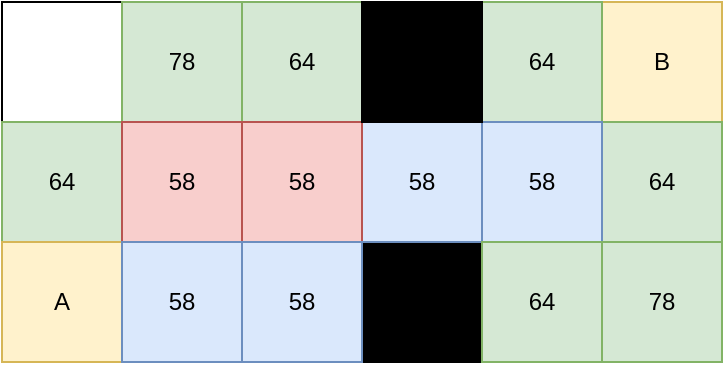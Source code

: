 <mxfile version="14.0.1" type="github">
  <diagram id="WG4QoraHiiLLyt8BlyPx" name="Page-1">
    <mxGraphModel dx="824" dy="453" grid="1" gridSize="10" guides="1" tooltips="1" connect="1" arrows="1" fold="1" page="1" pageScale="1" pageWidth="827" pageHeight="1169" math="0" shadow="0">
      <root>
        <mxCell id="0" />
        <mxCell id="1" parent="0" />
        <mxCell id="RaWM7hHFEuQszaUXWWl6-1" value="" style="rounded=0;whiteSpace=wrap;html=1;" vertex="1" parent="1">
          <mxGeometry x="210" y="460" width="60" height="60" as="geometry" />
        </mxCell>
        <mxCell id="RaWM7hHFEuQszaUXWWl6-2" value="64" style="rounded=0;whiteSpace=wrap;html=1;fillColor=#d5e8d4;strokeColor=#82b366;" vertex="1" parent="1">
          <mxGeometry x="210" y="520" width="60" height="60" as="geometry" />
        </mxCell>
        <mxCell id="RaWM7hHFEuQszaUXWWl6-3" value="A" style="rounded=0;whiteSpace=wrap;html=1;fillColor=#fff2cc;strokeColor=#d6b656;" vertex="1" parent="1">
          <mxGeometry x="210" y="580" width="60" height="60" as="geometry" />
        </mxCell>
        <mxCell id="RaWM7hHFEuQszaUXWWl6-4" value="78" style="rounded=0;whiteSpace=wrap;html=1;fillColor=#d5e8d4;strokeColor=#82b366;" vertex="1" parent="1">
          <mxGeometry x="270" y="460" width="60" height="60" as="geometry" />
        </mxCell>
        <mxCell id="RaWM7hHFEuQszaUXWWl6-5" value="58" style="rounded=0;whiteSpace=wrap;html=1;fillColor=#f8cecc;strokeColor=#b85450;" vertex="1" parent="1">
          <mxGeometry x="270" y="520" width="60" height="60" as="geometry" />
        </mxCell>
        <mxCell id="RaWM7hHFEuQszaUXWWl6-6" value="58" style="rounded=0;whiteSpace=wrap;html=1;fillColor=#dae8fc;strokeColor=#6c8ebf;" vertex="1" parent="1">
          <mxGeometry x="270" y="580" width="60" height="60" as="geometry" />
        </mxCell>
        <mxCell id="RaWM7hHFEuQszaUXWWl6-7" value="" style="rounded=0;whiteSpace=wrap;html=1;" vertex="1" parent="1">
          <mxGeometry x="390" y="460" width="60" height="60" as="geometry" />
        </mxCell>
        <mxCell id="RaWM7hHFEuQszaUXWWl6-8" value="" style="rounded=0;whiteSpace=wrap;html=1;fillColor=#000000;" vertex="1" parent="1">
          <mxGeometry x="390" y="580" width="60" height="60" as="geometry" />
        </mxCell>
        <mxCell id="RaWM7hHFEuQszaUXWWl6-9" value="58" style="rounded=0;whiteSpace=wrap;html=1;fillColor=#dae8fc;strokeColor=#6c8ebf;" vertex="1" parent="1">
          <mxGeometry x="390" y="520" width="60" height="60" as="geometry" />
        </mxCell>
        <mxCell id="RaWM7hHFEuQszaUXWWl6-10" value="64" style="rounded=0;whiteSpace=wrap;html=1;fillColor=#d5e8d4;strokeColor=#82b366;" vertex="1" parent="1">
          <mxGeometry x="330" y="460" width="60" height="60" as="geometry" />
        </mxCell>
        <mxCell id="RaWM7hHFEuQszaUXWWl6-11" value="58" style="rounded=0;whiteSpace=wrap;html=1;fillColor=#f8cecc;strokeColor=#b85450;" vertex="1" parent="1">
          <mxGeometry x="330" y="520" width="60" height="60" as="geometry" />
        </mxCell>
        <mxCell id="RaWM7hHFEuQszaUXWWl6-12" value="58" style="rounded=0;whiteSpace=wrap;html=1;fillColor=#dae8fc;strokeColor=#6c8ebf;" vertex="1" parent="1">
          <mxGeometry x="330" y="580" width="60" height="60" as="geometry" />
        </mxCell>
        <mxCell id="RaWM7hHFEuQszaUXWWl6-13" value="B" style="rounded=0;whiteSpace=wrap;html=1;fillColor=#fff2cc;strokeColor=#d6b656;" vertex="1" parent="1">
          <mxGeometry x="510" y="460" width="60" height="60" as="geometry" />
        </mxCell>
        <mxCell id="RaWM7hHFEuQszaUXWWl6-14" value="64" style="rounded=0;whiteSpace=wrap;html=1;fillColor=#d5e8d4;strokeColor=#82b366;" vertex="1" parent="1">
          <mxGeometry x="510" y="520" width="60" height="60" as="geometry" />
        </mxCell>
        <mxCell id="RaWM7hHFEuQszaUXWWl6-15" value="78" style="rounded=0;whiteSpace=wrap;html=1;fillColor=#d5e8d4;strokeColor=#82b366;" vertex="1" parent="1">
          <mxGeometry x="510" y="580" width="60" height="60" as="geometry" />
        </mxCell>
        <mxCell id="RaWM7hHFEuQszaUXWWl6-16" value="64" style="rounded=0;whiteSpace=wrap;html=1;fillColor=#d5e8d4;strokeColor=#82b366;" vertex="1" parent="1">
          <mxGeometry x="450" y="460" width="60" height="60" as="geometry" />
        </mxCell>
        <mxCell id="RaWM7hHFEuQszaUXWWl6-17" value="58" style="rounded=0;whiteSpace=wrap;html=1;fillColor=#dae8fc;strokeColor=#6c8ebf;" vertex="1" parent="1">
          <mxGeometry x="450" y="520" width="60" height="60" as="geometry" />
        </mxCell>
        <mxCell id="RaWM7hHFEuQszaUXWWl6-18" value="64" style="rounded=0;whiteSpace=wrap;html=1;fillColor=#d5e8d4;strokeColor=#82b366;" vertex="1" parent="1">
          <mxGeometry x="450" y="580" width="60" height="60" as="geometry" />
        </mxCell>
        <mxCell id="RaWM7hHFEuQszaUXWWl6-19" value="" style="rounded=0;whiteSpace=wrap;html=1;fillColor=#000000;" vertex="1" parent="1">
          <mxGeometry x="390" y="460" width="60" height="60" as="geometry" />
        </mxCell>
      </root>
    </mxGraphModel>
  </diagram>
</mxfile>

